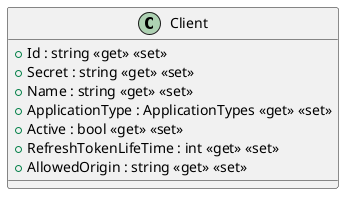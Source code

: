 @startuml
class Client {
    + Id : string <<get>> <<set>>
    + Secret : string <<get>> <<set>>
    + Name : string <<get>> <<set>>
    + ApplicationType : ApplicationTypes <<get>> <<set>>
    + Active : bool <<get>> <<set>>
    + RefreshTokenLifeTime : int <<get>> <<set>>
    + AllowedOrigin : string <<get>> <<set>>
}
@enduml
